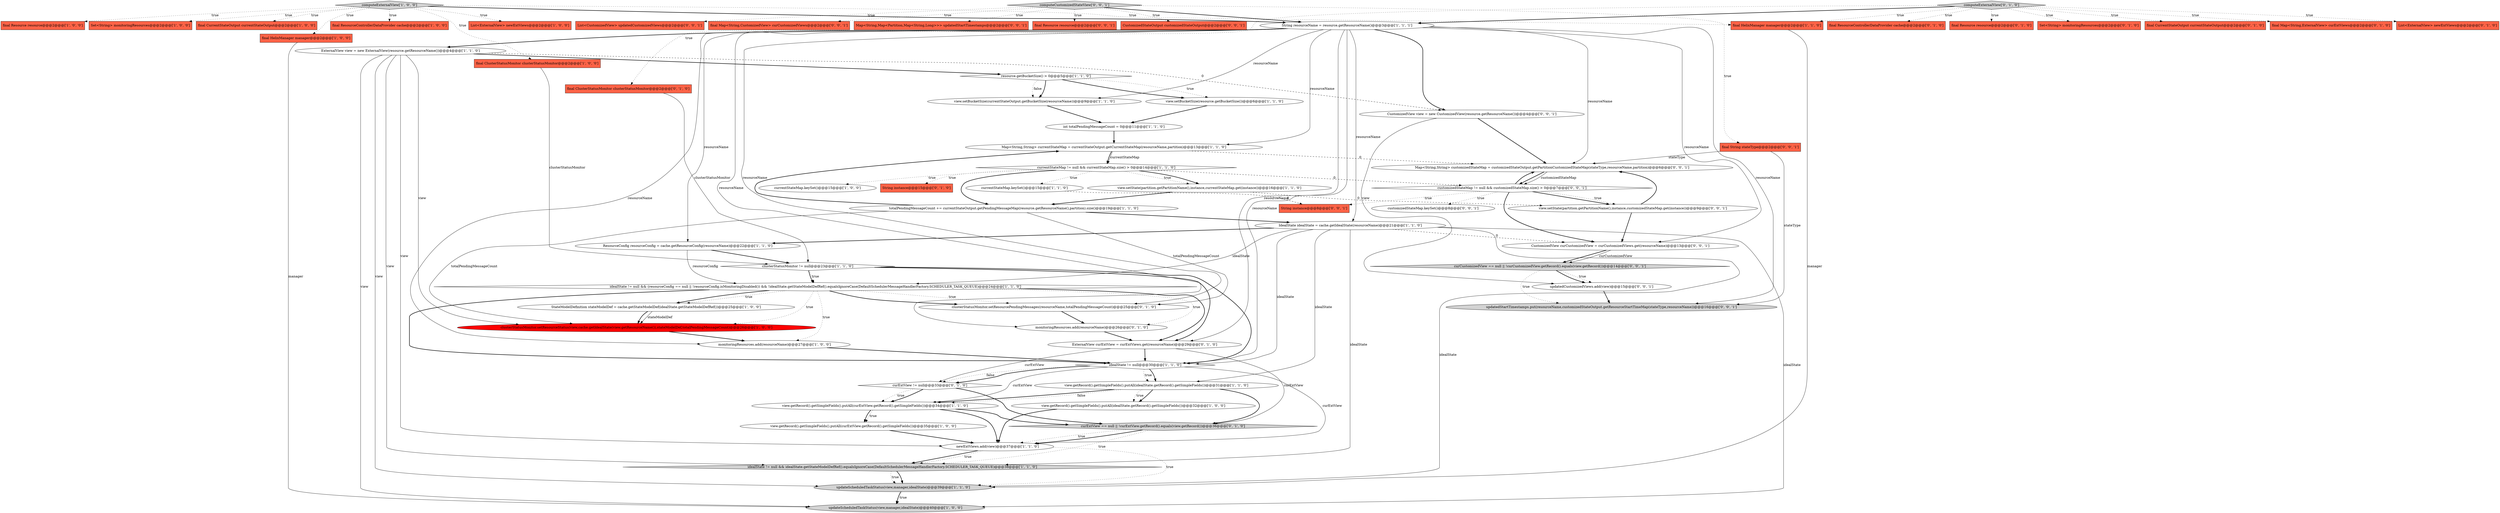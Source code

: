 digraph {
20 [style = filled, label = "ResourceConfig resourceConfig = cache.getResourceConfig(resourceName)@@@22@@@['1', '1', '0']", fillcolor = white, shape = ellipse image = "AAA0AAABBB1BBB"];
12 [style = filled, label = "newExtViews.add(view)@@@37@@@['1', '1', '0']", fillcolor = white, shape = ellipse image = "AAA0AAABBB1BBB"];
64 [style = filled, label = "final Resource resource@@@2@@@['0', '0', '1']", fillcolor = tomato, shape = box image = "AAA0AAABBB3BBB"];
3 [style = filled, label = "Set<String> monitoringResources@@@2@@@['1', '0', '0']", fillcolor = tomato, shape = box image = "AAA0AAABBB1BBB"];
35 [style = filled, label = "view.getRecord().getSimpleFields().putAll(curExtView.getRecord().getSimpleFields())@@@35@@@['1', '0', '0']", fillcolor = white, shape = ellipse image = "AAA0AAABBB1BBB"];
55 [style = filled, label = "updatedStartTimestamps.put(resourceName,customizedStateOutput.getResourceStartTimeMap(stateType,resourceName))@@@16@@@['0', '0', '1']", fillcolor = lightgray, shape = ellipse image = "AAA0AAABBB3BBB"];
18 [style = filled, label = "StateModelDefinition stateModelDef = cache.getStateModelDef(idealState.getStateModelDefRef())@@@25@@@['1', '0', '0']", fillcolor = white, shape = ellipse image = "AAA0AAABBB1BBB"];
27 [style = filled, label = "view.getRecord().getSimpleFields().putAll(idealState.getRecord().getSimpleFields())@@@31@@@['1', '1', '0']", fillcolor = white, shape = ellipse image = "AAA0AAABBB1BBB"];
56 [style = filled, label = "computeCustomizedStateView['0', '0', '1']", fillcolor = lightgray, shape = diamond image = "AAA0AAABBB3BBB"];
0 [style = filled, label = "int totalPendingMessageCount = 0@@@11@@@['1', '1', '0']", fillcolor = white, shape = ellipse image = "AAA0AAABBB1BBB"];
41 [style = filled, label = "final Resource resource@@@2@@@['0', '1', '0']", fillcolor = tomato, shape = box image = "AAA0AAABBB2BBB"];
58 [style = filled, label = "String instance@@@8@@@['0', '0', '1']", fillcolor = tomato, shape = box image = "AAA0AAABBB3BBB"];
22 [style = filled, label = "idealState != null && idealState.getStateModelDefRef().equalsIgnoreCase(DefaultSchedulerMessageHandlerFactory.SCHEDULER_TASK_QUEUE)@@@38@@@['1', '1', '0']", fillcolor = lightgray, shape = diamond image = "AAA0AAABBB1BBB"];
47 [style = filled, label = "Set<String> monitoringResources@@@2@@@['0', '1', '0']", fillcolor = tomato, shape = box image = "AAA0AAABBB2BBB"];
7 [style = filled, label = "totalPendingMessageCount += currentStateOutput.getPendingMessageMap(resource.getResourceName(),partition).size()@@@19@@@['1', '1', '0']", fillcolor = white, shape = ellipse image = "AAA0AAABBB1BBB"];
9 [style = filled, label = "currentStateMap.keySet()@@@15@@@['1', '0', '0']", fillcolor = white, shape = ellipse image = "AAA0AAABBB1BBB"];
21 [style = filled, label = "final CurrentStateOutput currentStateOutput@@@2@@@['1', '0', '0']", fillcolor = tomato, shape = box image = "AAA0AAABBB1BBB"];
39 [style = filled, label = "final CurrentStateOutput currentStateOutput@@@2@@@['0', '1', '0']", fillcolor = tomato, shape = box image = "AAA0AAABBB2BBB"];
59 [style = filled, label = "updatedCustomizedViews.add(view)@@@15@@@['0', '0', '1']", fillcolor = white, shape = ellipse image = "AAA0AAABBB3BBB"];
66 [style = filled, label = "CustomizedStateOutput customizedStateOutput@@@2@@@['0', '0', '1']", fillcolor = tomato, shape = box image = "AAA0AAABBB3BBB"];
4 [style = filled, label = "final ClusterStatusMonitor clusterStatusMonitor@@@2@@@['1', '0', '0']", fillcolor = tomato, shape = box image = "AAA0AAABBB1BBB"];
38 [style = filled, label = "monitoringResources.add(resourceName)@@@26@@@['0', '1', '0']", fillcolor = white, shape = ellipse image = "AAA0AAABBB2BBB"];
57 [style = filled, label = "final String stateType@@@2@@@['0', '0', '1']", fillcolor = tomato, shape = box image = "AAA0AAABBB3BBB"];
13 [style = filled, label = "currentStateMap != null && currentStateMap.size() > 0@@@14@@@['1', '1', '0']", fillcolor = white, shape = diamond image = "AAA0AAABBB1BBB"];
23 [style = filled, label = "String resourceName = resource.getResourceName()@@@3@@@['1', '1', '1']", fillcolor = white, shape = ellipse image = "AAA0AAABBB1BBB"];
29 [style = filled, label = "view.setBucketSize(resource.getBucketSize())@@@6@@@['1', '1', '0']", fillcolor = white, shape = ellipse image = "AAA0AAABBB1BBB"];
33 [style = filled, label = "view.getRecord().getSimpleFields().putAll(curExtView.getRecord().getSimpleFields())@@@34@@@['1', '1', '0']", fillcolor = white, shape = ellipse image = "AAA0AAABBB1BBB"];
28 [style = filled, label = "currentStateMap.keySet()@@@15@@@['1', '1', '0']", fillcolor = white, shape = ellipse image = "AAA0AAABBB1BBB"];
30 [style = filled, label = "clusterStatusMonitor.setResourceStatus(view,cache.getIdealState(view.getResourceName()),stateModelDef,totalPendingMessageCount)@@@26@@@['1', '0', '0']", fillcolor = red, shape = ellipse image = "AAA1AAABBB1BBB"];
25 [style = filled, label = "final ResourceControllerDataProvider cache@@@2@@@['1', '0', '0']", fillcolor = tomato, shape = box image = "AAA0AAABBB1BBB"];
31 [style = filled, label = "computeExternalView['1', '0', '0']", fillcolor = lightgray, shape = diamond image = "AAA0AAABBB1BBB"];
49 [style = filled, label = "final Map<String,ExternalView> curExtViews@@@2@@@['0', '1', '0']", fillcolor = tomato, shape = box image = "AAA0AAABBB2BBB"];
6 [style = filled, label = "final HelixManager manager@@@2@@@['1', '0', '0']", fillcolor = tomato, shape = box image = "AAA0AAABBB1BBB"];
37 [style = filled, label = "String instance@@@15@@@['0', '1', '0']", fillcolor = tomato, shape = box image = "AAA0AAABBB2BBB"];
51 [style = filled, label = "CustomizedView view = new CustomizedView(resource.getResourceName())@@@4@@@['0', '0', '1']", fillcolor = white, shape = ellipse image = "AAA0AAABBB3BBB"];
65 [style = filled, label = "curCustomizedView == null || !curCustomizedView.getRecord().equals(view.getRecord())@@@14@@@['0', '0', '1']", fillcolor = lightgray, shape = diamond image = "AAA0AAABBB3BBB"];
11 [style = filled, label = "view.setBucketSize(currentStateOutput.getBucketSize(resourceName))@@@9@@@['1', '1', '0']", fillcolor = white, shape = ellipse image = "AAA0AAABBB1BBB"];
45 [style = filled, label = "ExternalView curExtView = curExtViews.get(resourceName)@@@29@@@['0', '1', '0']", fillcolor = white, shape = ellipse image = "AAA0AAABBB2BBB"];
17 [style = filled, label = "updateScheduledTaskStatus(view,manager,idealState)@@@39@@@['1', '1', '0']", fillcolor = lightgray, shape = ellipse image = "AAA0AAABBB1BBB"];
10 [style = filled, label = "ExternalView view = new ExternalView(resource.getResourceName())@@@4@@@['1', '1', '0']", fillcolor = white, shape = ellipse image = "AAA0AAABBB1BBB"];
63 [style = filled, label = "customizedStateMap != null && customizedStateMap.size() > 0@@@7@@@['0', '0', '1']", fillcolor = white, shape = diamond image = "AAA0AAABBB3BBB"];
19 [style = filled, label = "Map<String,String> currentStateMap = currentStateOutput.getCurrentStateMap(resourceName,partition)@@@13@@@['1', '1', '0']", fillcolor = white, shape = ellipse image = "AAA0AAABBB1BBB"];
5 [style = filled, label = "List<ExternalView> newExtViews@@@2@@@['1', '0', '0']", fillcolor = tomato, shape = box image = "AAA0AAABBB1BBB"];
26 [style = filled, label = "view.getRecord().getSimpleFields().putAll(idealState.getRecord().getSimpleFields())@@@32@@@['1', '0', '0']", fillcolor = white, shape = ellipse image = "AAA0AAABBB1BBB"];
46 [style = filled, label = "curExtView != null@@@33@@@['0', '1', '0']", fillcolor = white, shape = diamond image = "AAA0AAABBB2BBB"];
53 [style = filled, label = "view.setState(partition.getPartitionName(),instance,customizedStateMap.get(instance))@@@9@@@['0', '0', '1']", fillcolor = white, shape = ellipse image = "AAA0AAABBB3BBB"];
15 [style = filled, label = "view.setState(partition.getPartitionName(),instance,currentStateMap.get(instance))@@@16@@@['1', '1', '0']", fillcolor = white, shape = ellipse image = "AAA0AAABBB1BBB"];
52 [style = filled, label = "customizedStateMap.keySet()@@@8@@@['0', '0', '1']", fillcolor = white, shape = ellipse image = "AAA0AAABBB3BBB"];
24 [style = filled, label = "resource.getBucketSize() > 0@@@5@@@['1', '1', '0']", fillcolor = white, shape = diamond image = "AAA0AAABBB1BBB"];
60 [style = filled, label = "CustomizedView curCustomizedView = curCustomizedViews.get(resourceName)@@@13@@@['0', '0', '1']", fillcolor = white, shape = ellipse image = "AAA0AAABBB3BBB"];
1 [style = filled, label = "IdealState idealState = cache.getIdealState(resourceName)@@@21@@@['1', '1', '0']", fillcolor = white, shape = ellipse image = "AAA0AAABBB1BBB"];
67 [style = filled, label = "List<CustomizedView> updatedCustomizedViews@@@2@@@['0', '0', '1']", fillcolor = tomato, shape = box image = "AAA0AAABBB3BBB"];
14 [style = filled, label = "idealState != null && (resourceConfig == null || !resourceConfig.isMonitoringDisabled()) && !idealState.getStateModelDefRef().equalsIgnoreCase(DefaultSchedulerMessageHandlerFactory.SCHEDULER_TASK_QUEUE)@@@24@@@['1', '1', '0']", fillcolor = white, shape = diamond image = "AAA0AAABBB1BBB"];
50 [style = filled, label = "List<ExternalView> newExtViews@@@2@@@['0', '1', '0']", fillcolor = tomato, shape = box image = "AAA0AAABBB2BBB"];
16 [style = filled, label = "monitoringResources.add(resourceName)@@@27@@@['1', '0', '0']", fillcolor = white, shape = ellipse image = "AAA0AAABBB1BBB"];
43 [style = filled, label = "final ClusterStatusMonitor clusterStatusMonitor@@@2@@@['0', '1', '0']", fillcolor = tomato, shape = box image = "AAA0AAABBB2BBB"];
2 [style = filled, label = "clusterStatusMonitor != null@@@23@@@['1', '1', '0']", fillcolor = white, shape = diamond image = "AAA0AAABBB1BBB"];
32 [style = filled, label = "final Resource resource@@@2@@@['1', '0', '0']", fillcolor = tomato, shape = box image = "AAA0AAABBB1BBB"];
48 [style = filled, label = "clusterStatusMonitor.setResourcePendingMessages(resourceName,totalPendingMessageCount)@@@25@@@['0', '1', '0']", fillcolor = white, shape = ellipse image = "AAA0AAABBB2BBB"];
36 [style = filled, label = "final HelixManager manager@@@2@@@['1', '1', '0']", fillcolor = tomato, shape = box image = "AAA0AAABBB1BBB"];
34 [style = filled, label = "updateScheduledTaskStatus(view,manager,idealState)@@@40@@@['1', '0', '0']", fillcolor = lightgray, shape = ellipse image = "AAA0AAABBB1BBB"];
61 [style = filled, label = "final Map<String,CustomizedView> curCustomizedViews@@@2@@@['0', '0', '1']", fillcolor = tomato, shape = box image = "AAA0AAABBB3BBB"];
62 [style = filled, label = "Map<String,String> customizedStateMap = customizedStateOutput.getPartitionCustomizedStateMap(stateType,resourceName,partition)@@@6@@@['0', '0', '1']", fillcolor = white, shape = ellipse image = "AAA0AAABBB3BBB"];
44 [style = filled, label = "final ResourceControllerDataProvider cache@@@2@@@['0', '1', '0']", fillcolor = tomato, shape = box image = "AAA0AAABBB2BBB"];
54 [style = filled, label = "Map<String,Map<Partition,Map<String,Long>>> updatedStartTimestamps@@@2@@@['0', '0', '1']", fillcolor = tomato, shape = box image = "AAA0AAABBB3BBB"];
8 [style = filled, label = "idealState != null@@@30@@@['1', '1', '0']", fillcolor = white, shape = diamond image = "AAA0AAABBB1BBB"];
42 [style = filled, label = "computeExternalView['0', '1', '0']", fillcolor = lightgray, shape = diamond image = "AAA0AAABBB2BBB"];
40 [style = filled, label = "curExtView == null || !curExtView.getRecord().equals(view.getRecord())@@@36@@@['0', '1', '0']", fillcolor = lightgray, shape = diamond image = "AAA0AAABBB2BBB"];
42->23 [style = bold, label=""];
56->67 [style = dotted, label="true"];
13->28 [style = dotted, label="true"];
42->47 [style = dotted, label="true"];
23->51 [style = bold, label=""];
45->40 [style = solid, label="curExtView"];
10->24 [style = bold, label=""];
29->0 [style = bold, label=""];
1->20 [style = bold, label=""];
18->30 [style = bold, label=""];
23->16 [style = solid, label="resourceName"];
1->22 [style = solid, label="idealState"];
51->59 [style = solid, label="view"];
45->46 [style = solid, label="curExtView"];
31->21 [style = dotted, label="true"];
26->12 [style = bold, label=""];
10->51 [style = dashed, label="0"];
33->35 [style = dotted, label="true"];
56->61 [style = dotted, label="true"];
24->11 [style = bold, label=""];
23->1 [style = solid, label="resourceName"];
2->14 [style = bold, label=""];
60->65 [style = bold, label=""];
56->54 [style = dotted, label="true"];
13->15 [style = dotted, label="true"];
17->34 [style = dotted, label="true"];
1->27 [style = solid, label="idealState"];
27->33 [style = bold, label=""];
31->3 [style = dotted, label="true"];
13->37 [style = dotted, label="true"];
15->53 [style = dashed, label="0"];
53->60 [style = bold, label=""];
1->34 [style = solid, label="idealState"];
8->27 [style = bold, label=""];
19->62 [style = dashed, label="0"];
14->18 [style = dotted, label="true"];
14->48 [style = bold, label=""];
12->22 [style = bold, label=""];
35->12 [style = bold, label=""];
8->46 [style = dotted, label="false"];
13->9 [style = dotted, label="true"];
31->25 [style = dotted, label="true"];
1->8 [style = solid, label="idealState"];
12->17 [style = dotted, label="true"];
7->1 [style = bold, label=""];
0->19 [style = bold, label=""];
31->6 [style = dotted, label="true"];
31->5 [style = dotted, label="true"];
42->36 [style = dotted, label="true"];
28->58 [style = dashed, label="0"];
38->45 [style = bold, label=""];
46->33 [style = dotted, label="true"];
43->2 [style = solid, label="clusterStatusMonitor"];
23->20 [style = solid, label="resourceName"];
63->52 [style = dotted, label="true"];
40->22 [style = dotted, label="true"];
57->55 [style = solid, label="stateType"];
17->34 [style = bold, label=""];
36->17 [style = solid, label="manager"];
12->22 [style = dotted, label="true"];
63->62 [style = bold, label=""];
19->13 [style = bold, label=""];
56->64 [style = dotted, label="true"];
42->43 [style = dotted, label="true"];
46->33 [style = bold, label=""];
23->38 [style = solid, label="resourceName"];
56->23 [style = bold, label=""];
23->10 [style = bold, label=""];
14->48 [style = dotted, label="true"];
22->17 [style = bold, label=""];
59->55 [style = bold, label=""];
14->18 [style = bold, label=""];
14->8 [style = bold, label=""];
13->15 [style = bold, label=""];
23->8 [style = solid, label="resourceName"];
46->40 [style = bold, label=""];
63->53 [style = bold, label=""];
23->11 [style = solid, label="resourceName"];
6->34 [style = solid, label="manager"];
10->12 [style = solid, label="view"];
27->26 [style = bold, label=""];
10->34 [style = solid, label="view"];
27->33 [style = dotted, label="false"];
42->39 [style = dotted, label="true"];
65->59 [style = dotted, label="true"];
51->62 [style = bold, label=""];
42->44 [style = dotted, label="true"];
16->8 [style = bold, label=""];
1->17 [style = solid, label="idealState"];
4->2 [style = solid, label="clusterStatusMonitor"];
18->30 [style = solid, label="stateModelDef"];
33->12 [style = bold, label=""];
7->48 [style = solid, label="totalPendingMessageCount"];
23->55 [style = solid, label="resourceName"];
53->62 [style = bold, label=""];
42->41 [style = dotted, label="true"];
14->16 [style = dotted, label="true"];
14->30 [style = dotted, label="true"];
40->12 [style = bold, label=""];
63->60 [style = bold, label=""];
42->49 [style = dotted, label="true"];
10->17 [style = solid, label="view"];
45->8 [style = bold, label=""];
8->12 [style = solid, label="curExtView"];
23->19 [style = solid, label="resourceName"];
56->57 [style = dotted, label="true"];
2->45 [style = bold, label=""];
2->14 [style = dotted, label="true"];
13->63 [style = dashed, label="0"];
20->14 [style = solid, label="resourceConfig"];
1->14 [style = solid, label="idealState"];
7->19 [style = bold, label=""];
24->11 [style = dotted, label="false"];
19->13 [style = solid, label="currentStateMap"];
33->35 [style = bold, label=""];
31->23 [style = bold, label=""];
15->7 [style = bold, label=""];
63->58 [style = dotted, label="true"];
42->50 [style = dotted, label="true"];
10->30 [style = solid, label="view"];
27->26 [style = dotted, label="true"];
24->29 [style = dotted, label="true"];
63->53 [style = dotted, label="true"];
62->63 [style = bold, label=""];
57->62 [style = solid, label="stateType"];
24->29 [style = bold, label=""];
1->60 [style = dashed, label="0"];
56->66 [style = dotted, label="true"];
65->55 [style = dotted, label="true"];
14->45 [style = bold, label=""];
10->22 [style = solid, label="view"];
31->32 [style = dotted, label="true"];
20->2 [style = bold, label=""];
8->46 [style = bold, label=""];
11->0 [style = bold, label=""];
33->40 [style = bold, label=""];
48->38 [style = bold, label=""];
14->38 [style = dotted, label="true"];
23->60 [style = solid, label="resourceName"];
13->7 [style = bold, label=""];
40->12 [style = dotted, label="true"];
7->30 [style = solid, label="totalPendingMessageCount"];
62->63 [style = solid, label="customizedStateMap"];
23->48 [style = solid, label="resourceName"];
65->59 [style = bold, label=""];
8->33 [style = solid, label="curExtView"];
23->62 [style = solid, label="resourceName"];
22->17 [style = dotted, label="true"];
27->40 [style = bold, label=""];
8->27 [style = dotted, label="true"];
60->65 [style = solid, label="curCustomizedView"];
30->16 [style = bold, label=""];
31->4 [style = dotted, label="true"];
23->45 [style = solid, label="resourceName"];
31->36 [style = dotted, label="true"];
2->8 [style = bold, label=""];
}
